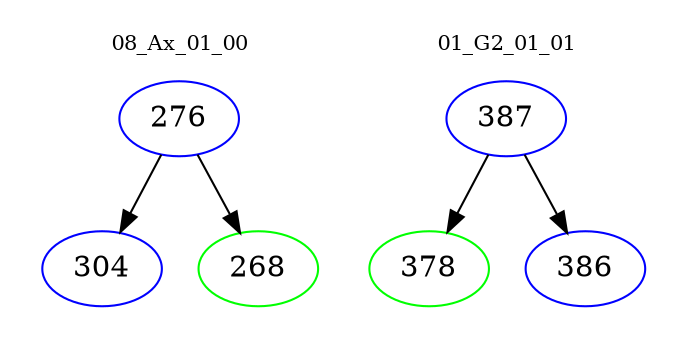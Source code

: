 digraph{
subgraph cluster_0 {
color = white
label = "08_Ax_01_00";
fontsize=10;
T0_276 [label="276", color="blue"]
T0_276 -> T0_304 [color="black"]
T0_304 [label="304", color="blue"]
T0_276 -> T0_268 [color="black"]
T0_268 [label="268", color="green"]
}
subgraph cluster_1 {
color = white
label = "01_G2_01_01";
fontsize=10;
T1_387 [label="387", color="blue"]
T1_387 -> T1_378 [color="black"]
T1_378 [label="378", color="green"]
T1_387 -> T1_386 [color="black"]
T1_386 [label="386", color="blue"]
}
}
